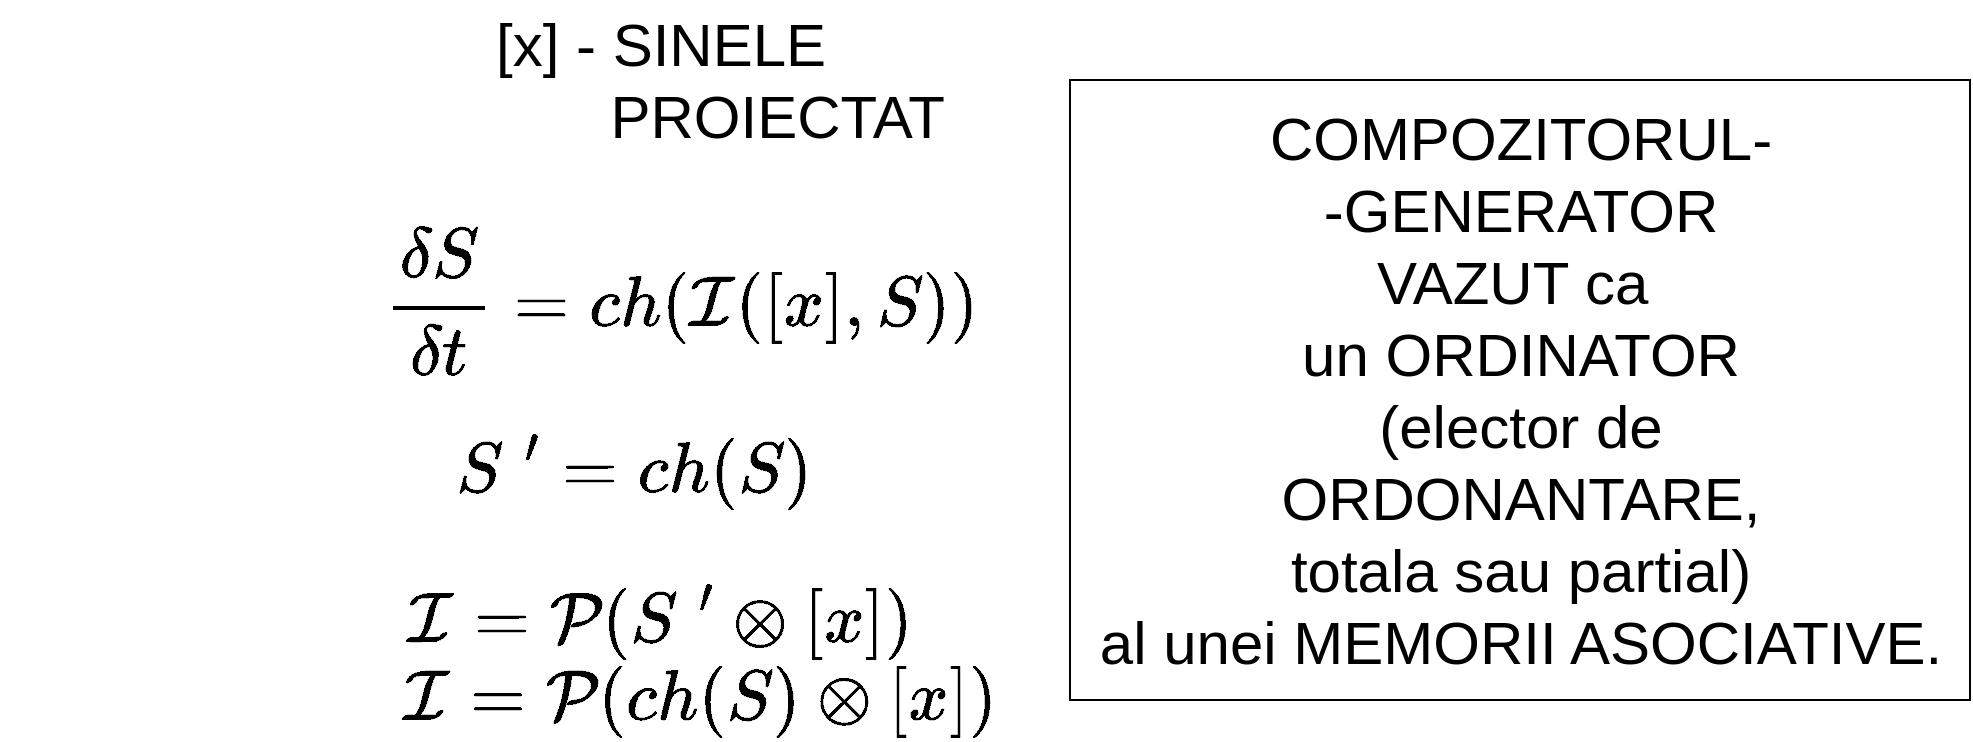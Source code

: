 <mxfile version="17.4.5" type="github">
  <diagram id="ODMseS2E1xcLTwImyh1R" name="Page-1">
    <mxGraphModel dx="1888" dy="1331" grid="1" gridSize="10" guides="1" tooltips="1" connect="1" arrows="1" fold="1" page="1" pageScale="1" pageWidth="850" pageHeight="1100" math="1" shadow="0">
      <root>
        <mxCell id="0" />
        <mxCell id="1" parent="0" />
        <mxCell id="Lm3bDgJhagwHoH0R_qQe-2" value="[x] - SINELE&lt;br&gt;&amp;nbsp; &amp;nbsp; &amp;nbsp; &amp;nbsp; &amp;nbsp; &amp;nbsp; &amp;nbsp; PROIECTAT" style="text;html=1;align=center;verticalAlign=middle;resizable=0;points=[];autosize=1;strokeColor=none;fillColor=none;fontSize=30;" vertex="1" parent="1">
          <mxGeometry x="-10" y="80" width="300" height="80" as="geometry" />
        </mxCell>
        <mxCell id="Lm3bDgJhagwHoH0R_qQe-3" value="$$\frac{\delta S}{\delta t} = ch(\mathcal{I}([x],S))$$" style="text;html=1;align=center;verticalAlign=middle;resizable=0;points=[];autosize=1;strokeColor=none;fillColor=none;fontSize=30;" vertex="1" parent="1">
          <mxGeometry x="-190" y="210" width="680" height="40" as="geometry" />
        </mxCell>
        <mxCell id="Lm3bDgJhagwHoH0R_qQe-4" value="$$S\;&#39; = ch(S)$$" style="text;html=1;align=center;verticalAlign=middle;resizable=0;points=[];autosize=1;strokeColor=none;fillColor=none;fontSize=30;" vertex="1" parent="1">
          <mxGeometry x="12" y="295" width="230" height="40" as="geometry" />
        </mxCell>
        <mxCell id="Lm3bDgJhagwHoH0R_qQe-5" value="$$\mathcal{I} = \mathcal{P}(S\;&#39; \otimes [x])$$" style="text;html=1;align=center;verticalAlign=middle;resizable=0;points=[];autosize=1;strokeColor=none;fillColor=none;fontSize=30;" vertex="1" parent="1">
          <mxGeometry x="-170" y="370" width="620" height="40" as="geometry" />
        </mxCell>
        <mxCell id="Lm3bDgJhagwHoH0R_qQe-7" value="$$\mathcal{I}=\mathcal{P}(ch(S)\otimes [x])$$" style="text;html=1;align=center;verticalAlign=middle;resizable=0;points=[];autosize=1;strokeColor=none;fillColor=none;fontSize=30;" vertex="1" parent="1">
          <mxGeometry x="-150" y="410" width="620" height="40" as="geometry" />
        </mxCell>
        <mxCell id="Lm3bDgJhagwHoH0R_qQe-8" value="COMPOZITORUL-&lt;br&gt;-GENERATOR&lt;br&gt;VAZUT ca&amp;nbsp;&lt;br&gt;un ORDINATOR&lt;br&gt;(elector de&lt;br&gt;ORDONANTARE,&lt;br&gt;totala sau partial)&lt;br&gt;al unei MEMORII ASOCIATIVE." style="text;html=1;align=center;verticalAlign=middle;resizable=0;points=[];autosize=1;strokeColor=none;fillColor=none;fontSize=30;" vertex="1" parent="1">
          <mxGeometry x="350" y="130" width="440" height="290" as="geometry" />
        </mxCell>
        <mxCell id="Lm3bDgJhagwHoH0R_qQe-9" value="" style="rounded=0;whiteSpace=wrap;html=1;fontSize=30;fillColor=none;" vertex="1" parent="1">
          <mxGeometry x="345" y="120" width="450" height="310" as="geometry" />
        </mxCell>
      </root>
    </mxGraphModel>
  </diagram>
</mxfile>
